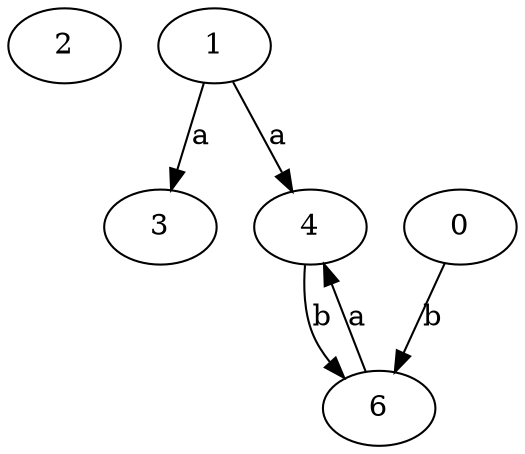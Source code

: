 strict digraph  {
2;
3;
0;
1;
4;
6;
0 -> 6  [label=b];
1 -> 3  [label=a];
1 -> 4  [label=a];
4 -> 6  [label=b];
6 -> 4  [label=a];
}
